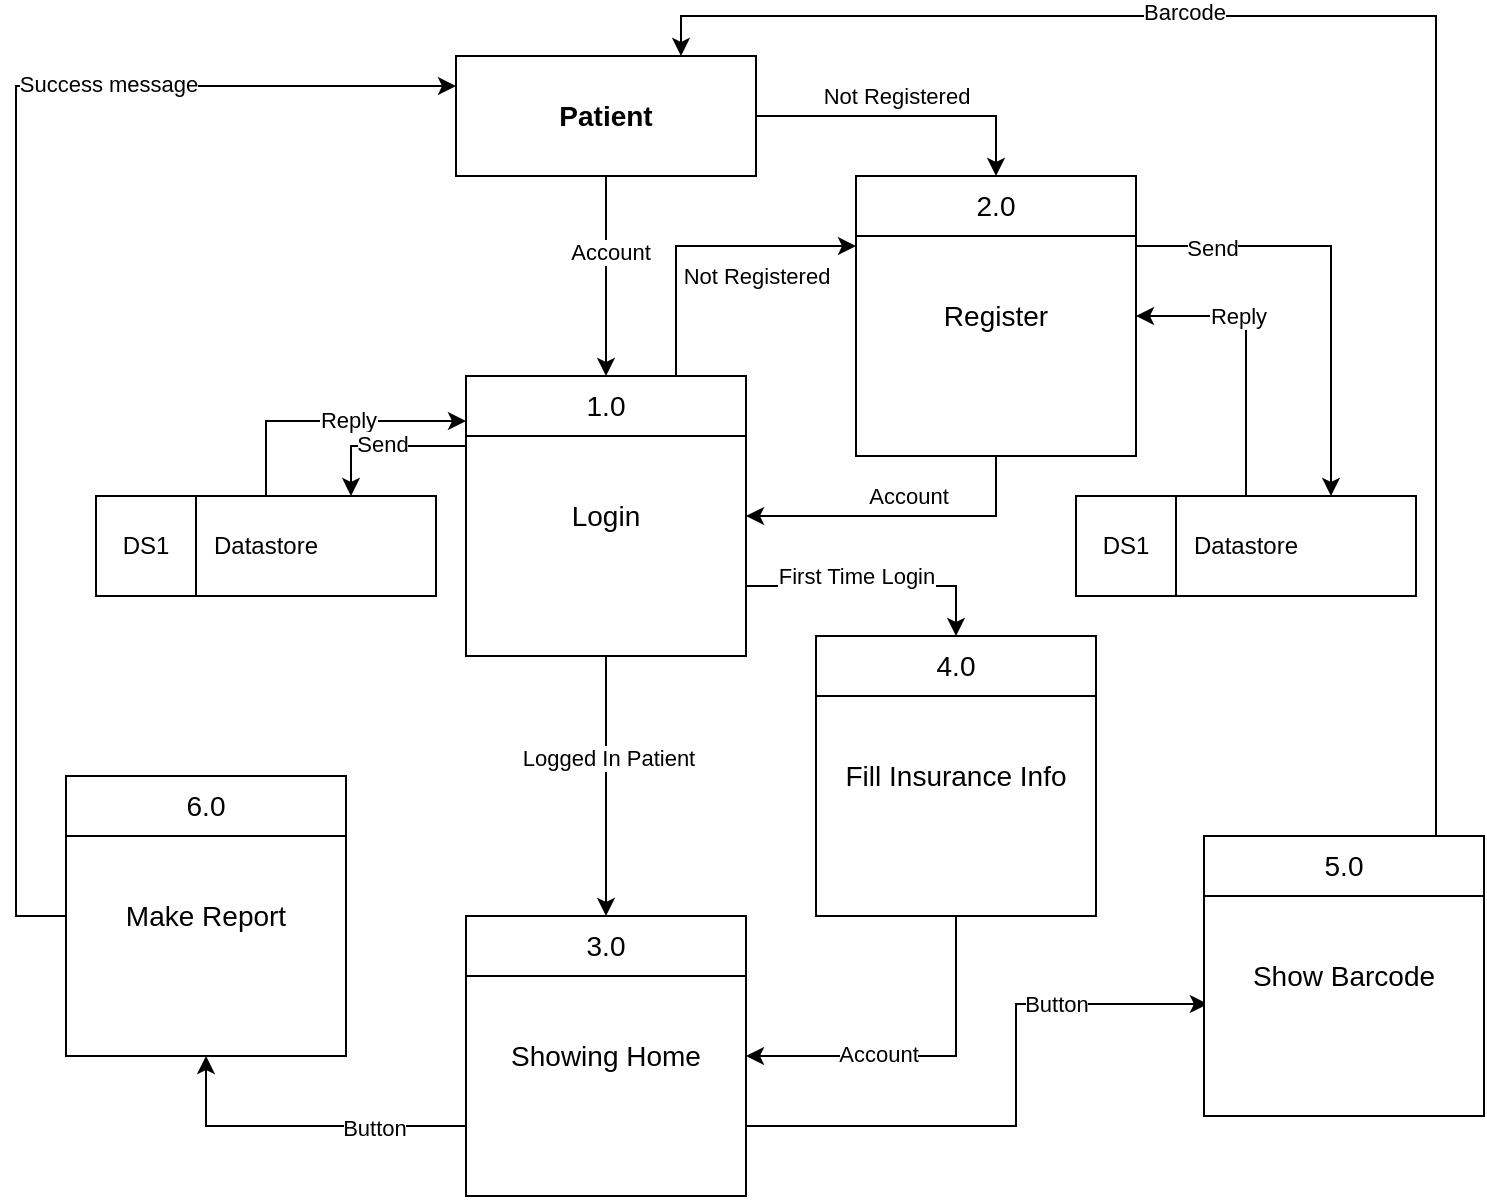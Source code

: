 <mxfile version="13.1.0" type="github">
  <diagram id="jb4bQr8QBYjT58q-OPt7" name="Page-1">
    <mxGraphModel dx="1422" dy="762" grid="1" gridSize="10" guides="1" tooltips="1" connect="1" arrows="1" fold="1" page="1" pageScale="1" pageWidth="827" pageHeight="1169" math="0" shadow="0">
      <root>
        <mxCell id="0" />
        <mxCell id="1" parent="0" />
        <mxCell id="3FtpG7C2AMGnpTfffTlQ-12" style="edgeStyle=orthogonalEdgeStyle;rounded=0;orthogonalLoop=1;jettySize=auto;html=1;entryX=0.5;entryY=0;entryDx=0;entryDy=0;" edge="1" parent="1" source="3FtpG7C2AMGnpTfffTlQ-1" target="3FtpG7C2AMGnpTfffTlQ-3">
          <mxGeometry relative="1" as="geometry" />
        </mxCell>
        <mxCell id="3FtpG7C2AMGnpTfffTlQ-13" value="Account" style="edgeLabel;html=1;align=center;verticalAlign=middle;resizable=0;points=[];" vertex="1" connectable="0" parent="3FtpG7C2AMGnpTfffTlQ-12">
          <mxGeometry x="-0.24" y="2" relative="1" as="geometry">
            <mxPoint as="offset" />
          </mxGeometry>
        </mxCell>
        <mxCell id="3FtpG7C2AMGnpTfffTlQ-14" style="edgeStyle=orthogonalEdgeStyle;rounded=0;orthogonalLoop=1;jettySize=auto;html=1;exitX=1;exitY=0.5;exitDx=0;exitDy=0;entryX=0.5;entryY=0;entryDx=0;entryDy=0;" edge="1" parent="1" source="3FtpG7C2AMGnpTfffTlQ-1" target="3FtpG7C2AMGnpTfffTlQ-7">
          <mxGeometry relative="1" as="geometry" />
        </mxCell>
        <mxCell id="3FtpG7C2AMGnpTfffTlQ-18" value="Not Registered" style="edgeLabel;html=1;align=center;verticalAlign=middle;resizable=0;points=[];" vertex="1" connectable="0" parent="3FtpG7C2AMGnpTfffTlQ-14">
          <mxGeometry x="-0.053" y="2" relative="1" as="geometry">
            <mxPoint x="-1" y="-8" as="offset" />
          </mxGeometry>
        </mxCell>
        <mxCell id="3FtpG7C2AMGnpTfffTlQ-1" value="Patient" style="rounded=0;whiteSpace=wrap;html=1;fontStyle=1;fontSize=14;" vertex="1" parent="1">
          <mxGeometry x="240" y="60" width="150" height="60" as="geometry" />
        </mxCell>
        <mxCell id="3FtpG7C2AMGnpTfffTlQ-20" style="edgeStyle=orthogonalEdgeStyle;rounded=0;orthogonalLoop=1;jettySize=auto;html=1;exitX=1;exitY=0.75;exitDx=0;exitDy=0;entryX=0.5;entryY=0;entryDx=0;entryDy=0;" edge="1" parent="1" source="3FtpG7C2AMGnpTfffTlQ-2" target="3FtpG7C2AMGnpTfffTlQ-9">
          <mxGeometry relative="1" as="geometry" />
        </mxCell>
        <mxCell id="3FtpG7C2AMGnpTfffTlQ-22" value="First Time Login" style="edgeLabel;html=1;align=center;verticalAlign=middle;resizable=0;points=[];" vertex="1" connectable="0" parent="3FtpG7C2AMGnpTfffTlQ-20">
          <mxGeometry x="-0.369" y="4" relative="1" as="geometry">
            <mxPoint x="14" y="-1" as="offset" />
          </mxGeometry>
        </mxCell>
        <mxCell id="3FtpG7C2AMGnpTfffTlQ-21" style="edgeStyle=orthogonalEdgeStyle;rounded=0;orthogonalLoop=1;jettySize=auto;html=1;exitX=0.5;exitY=1;exitDx=0;exitDy=0;entryX=0.5;entryY=0;entryDx=0;entryDy=0;" edge="1" parent="1" source="3FtpG7C2AMGnpTfffTlQ-2" target="3FtpG7C2AMGnpTfffTlQ-5">
          <mxGeometry relative="1" as="geometry" />
        </mxCell>
        <mxCell id="3FtpG7C2AMGnpTfffTlQ-23" value="Logged In Patient" style="edgeLabel;html=1;align=center;verticalAlign=middle;resizable=0;points=[];" vertex="1" connectable="0" parent="3FtpG7C2AMGnpTfffTlQ-21">
          <mxGeometry x="-0.215" y="1" relative="1" as="geometry">
            <mxPoint as="offset" />
          </mxGeometry>
        </mxCell>
        <mxCell id="3FtpG7C2AMGnpTfffTlQ-2" value="Login" style="whiteSpace=wrap;html=1;aspect=fixed;fontSize=14;" vertex="1" parent="1">
          <mxGeometry x="245" y="220" width="140" height="140" as="geometry" />
        </mxCell>
        <mxCell id="3FtpG7C2AMGnpTfffTlQ-15" style="edgeStyle=orthogonalEdgeStyle;rounded=0;orthogonalLoop=1;jettySize=auto;html=1;exitX=0.75;exitY=0;exitDx=0;exitDy=0;entryX=0;entryY=0.25;entryDx=0;entryDy=0;" edge="1" parent="1" source="3FtpG7C2AMGnpTfffTlQ-3" target="3FtpG7C2AMGnpTfffTlQ-6">
          <mxGeometry relative="1" as="geometry" />
        </mxCell>
        <mxCell id="3FtpG7C2AMGnpTfffTlQ-17" value="Not Registered" style="edgeLabel;html=1;align=center;verticalAlign=middle;resizable=0;points=[];" vertex="1" connectable="0" parent="3FtpG7C2AMGnpTfffTlQ-15">
          <mxGeometry x="-0.161" y="-21" relative="1" as="geometry">
            <mxPoint x="40" y="-6" as="offset" />
          </mxGeometry>
        </mxCell>
        <mxCell id="3FtpG7C2AMGnpTfffTlQ-3" value="1.0" style="rounded=0;whiteSpace=wrap;html=1;fontSize=14;" vertex="1" parent="1">
          <mxGeometry x="245" y="220" width="140" height="30" as="geometry" />
        </mxCell>
        <mxCell id="3FtpG7C2AMGnpTfffTlQ-26" style="edgeStyle=orthogonalEdgeStyle;rounded=0;orthogonalLoop=1;jettySize=auto;html=1;exitX=1;exitY=0.75;exitDx=0;exitDy=0;entryX=0.014;entryY=0.6;entryDx=0;entryDy=0;entryPerimeter=0;" edge="1" parent="1" source="3FtpG7C2AMGnpTfffTlQ-4" target="3FtpG7C2AMGnpTfffTlQ-10">
          <mxGeometry relative="1" as="geometry">
            <mxPoint x="540" y="595" as="targetPoint" />
            <Array as="points">
              <mxPoint x="520" y="595" />
              <mxPoint x="520" y="534" />
            </Array>
          </mxGeometry>
        </mxCell>
        <mxCell id="3FtpG7C2AMGnpTfffTlQ-27" value="Button" style="edgeLabel;html=1;align=center;verticalAlign=middle;resizable=0;points=[];" vertex="1" connectable="0" parent="3FtpG7C2AMGnpTfffTlQ-26">
          <mxGeometry x="0.48" relative="1" as="geometry">
            <mxPoint as="offset" />
          </mxGeometry>
        </mxCell>
        <mxCell id="3FtpG7C2AMGnpTfffTlQ-38" style="edgeStyle=orthogonalEdgeStyle;rounded=0;orthogonalLoop=1;jettySize=auto;html=1;exitX=0;exitY=0.75;exitDx=0;exitDy=0;entryX=0.5;entryY=1;entryDx=0;entryDy=0;" edge="1" parent="1" source="3FtpG7C2AMGnpTfffTlQ-4" target="3FtpG7C2AMGnpTfffTlQ-36">
          <mxGeometry relative="1" as="geometry" />
        </mxCell>
        <mxCell id="3FtpG7C2AMGnpTfffTlQ-41" value="Button" style="edgeLabel;html=1;align=center;verticalAlign=middle;resizable=0;points=[];" vertex="1" connectable="0" parent="3FtpG7C2AMGnpTfffTlQ-38">
          <mxGeometry x="-0.442" y="1" relative="1" as="geometry">
            <mxPoint as="offset" />
          </mxGeometry>
        </mxCell>
        <mxCell id="3FtpG7C2AMGnpTfffTlQ-4" value="Showing Home" style="whiteSpace=wrap;html=1;aspect=fixed;fontSize=14;" vertex="1" parent="1">
          <mxGeometry x="245" y="490" width="140" height="140" as="geometry" />
        </mxCell>
        <mxCell id="3FtpG7C2AMGnpTfffTlQ-5" value="3.0" style="rounded=0;whiteSpace=wrap;html=1;fontSize=14;" vertex="1" parent="1">
          <mxGeometry x="245" y="490" width="140" height="30" as="geometry" />
        </mxCell>
        <mxCell id="3FtpG7C2AMGnpTfffTlQ-16" style="edgeStyle=orthogonalEdgeStyle;rounded=0;orthogonalLoop=1;jettySize=auto;html=1;exitX=0.5;exitY=1;exitDx=0;exitDy=0;entryX=1;entryY=0.5;entryDx=0;entryDy=0;" edge="1" parent="1" source="3FtpG7C2AMGnpTfffTlQ-6" target="3FtpG7C2AMGnpTfffTlQ-2">
          <mxGeometry relative="1" as="geometry" />
        </mxCell>
        <mxCell id="3FtpG7C2AMGnpTfffTlQ-19" value="Account" style="edgeLabel;html=1;align=center;verticalAlign=middle;resizable=0;points=[];" vertex="1" connectable="0" parent="3FtpG7C2AMGnpTfffTlQ-16">
          <mxGeometry x="-0.045" relative="1" as="geometry">
            <mxPoint y="-10" as="offset" />
          </mxGeometry>
        </mxCell>
        <mxCell id="3FtpG7C2AMGnpTfffTlQ-46" style="edgeStyle=orthogonalEdgeStyle;rounded=0;orthogonalLoop=1;jettySize=auto;html=1;exitX=1;exitY=0.25;exitDx=0;exitDy=0;entryX=0.75;entryY=0;entryDx=0;entryDy=0;" edge="1" parent="1" source="3FtpG7C2AMGnpTfffTlQ-6" target="3FtpG7C2AMGnpTfffTlQ-43">
          <mxGeometry relative="1" as="geometry" />
        </mxCell>
        <mxCell id="3FtpG7C2AMGnpTfffTlQ-47" value="Send" style="edgeLabel;html=1;align=center;verticalAlign=middle;resizable=0;points=[];" vertex="1" connectable="0" parent="3FtpG7C2AMGnpTfffTlQ-46">
          <mxGeometry x="-0.658" y="-1" relative="1" as="geometry">
            <mxPoint as="offset" />
          </mxGeometry>
        </mxCell>
        <mxCell id="3FtpG7C2AMGnpTfffTlQ-6" value="Register" style="whiteSpace=wrap;html=1;aspect=fixed;fontSize=14;" vertex="1" parent="1">
          <mxGeometry x="440" y="120" width="140" height="140" as="geometry" />
        </mxCell>
        <mxCell id="3FtpG7C2AMGnpTfffTlQ-7" value="2.0" style="rounded=0;whiteSpace=wrap;html=1;fontSize=14;" vertex="1" parent="1">
          <mxGeometry x="440" y="120" width="140" height="30" as="geometry" />
        </mxCell>
        <mxCell id="3FtpG7C2AMGnpTfffTlQ-24" style="edgeStyle=orthogonalEdgeStyle;rounded=0;orthogonalLoop=1;jettySize=auto;html=1;entryX=1;entryY=0.5;entryDx=0;entryDy=0;exitX=0.5;exitY=1;exitDx=0;exitDy=0;" edge="1" parent="1" source="3FtpG7C2AMGnpTfffTlQ-8" target="3FtpG7C2AMGnpTfffTlQ-4">
          <mxGeometry relative="1" as="geometry" />
        </mxCell>
        <mxCell id="3FtpG7C2AMGnpTfffTlQ-25" value="Account" style="edgeLabel;html=1;align=center;verticalAlign=middle;resizable=0;points=[];" vertex="1" connectable="0" parent="3FtpG7C2AMGnpTfffTlQ-24">
          <mxGeometry x="0.246" y="-1" relative="1" as="geometry">
            <mxPoint as="offset" />
          </mxGeometry>
        </mxCell>
        <mxCell id="3FtpG7C2AMGnpTfffTlQ-8" value="Fill Insurance Info" style="whiteSpace=wrap;html=1;aspect=fixed;fontSize=14;" vertex="1" parent="1">
          <mxGeometry x="420" y="350" width="140" height="140" as="geometry" />
        </mxCell>
        <mxCell id="3FtpG7C2AMGnpTfffTlQ-9" value="4.0" style="rounded=0;whiteSpace=wrap;html=1;fontSize=14;" vertex="1" parent="1">
          <mxGeometry x="420" y="350" width="140" height="30" as="geometry" />
        </mxCell>
        <mxCell id="3FtpG7C2AMGnpTfffTlQ-10" value="Show Barcode" style="whiteSpace=wrap;html=1;aspect=fixed;fontSize=14;" vertex="1" parent="1">
          <mxGeometry x="614" y="450" width="140" height="140" as="geometry" />
        </mxCell>
        <mxCell id="3FtpG7C2AMGnpTfffTlQ-28" style="edgeStyle=orthogonalEdgeStyle;rounded=0;orthogonalLoop=1;jettySize=auto;html=1;entryX=0.75;entryY=0;entryDx=0;entryDy=0;" edge="1" parent="1" source="3FtpG7C2AMGnpTfffTlQ-11" target="3FtpG7C2AMGnpTfffTlQ-1">
          <mxGeometry relative="1" as="geometry">
            <Array as="points">
              <mxPoint x="730" y="40" />
              <mxPoint x="353" y="40" />
            </Array>
          </mxGeometry>
        </mxCell>
        <mxCell id="3FtpG7C2AMGnpTfffTlQ-35" value="Barcode" style="edgeLabel;html=1;align=center;verticalAlign=middle;resizable=0;points=[];" vertex="1" connectable="0" parent="3FtpG7C2AMGnpTfffTlQ-28">
          <mxGeometry x="0.143" y="75" relative="1" as="geometry">
            <mxPoint x="-75" y="-77" as="offset" />
          </mxGeometry>
        </mxCell>
        <mxCell id="3FtpG7C2AMGnpTfffTlQ-11" value="5.0" style="rounded=0;whiteSpace=wrap;html=1;fontSize=14;" vertex="1" parent="1">
          <mxGeometry x="614" y="450" width="140" height="30" as="geometry" />
        </mxCell>
        <mxCell id="3FtpG7C2AMGnpTfffTlQ-31" style="edgeStyle=orthogonalEdgeStyle;rounded=0;orthogonalLoop=1;jettySize=auto;html=1;exitX=0.5;exitY=0;exitDx=0;exitDy=0;entryX=0;entryY=0.75;entryDx=0;entryDy=0;" edge="1" parent="1" source="3FtpG7C2AMGnpTfffTlQ-29" target="3FtpG7C2AMGnpTfffTlQ-3">
          <mxGeometry relative="1" as="geometry" />
        </mxCell>
        <mxCell id="3FtpG7C2AMGnpTfffTlQ-33" value="Reply" style="edgeLabel;html=1;align=center;verticalAlign=middle;resizable=0;points=[];" vertex="1" connectable="0" parent="3FtpG7C2AMGnpTfffTlQ-31">
          <mxGeometry x="0.129" y="2" relative="1" as="geometry">
            <mxPoint x="1" y="1" as="offset" />
          </mxGeometry>
        </mxCell>
        <mxCell id="3FtpG7C2AMGnpTfffTlQ-32" style="edgeStyle=orthogonalEdgeStyle;rounded=0;orthogonalLoop=1;jettySize=auto;html=1;exitX=0;exitY=0.25;exitDx=0;exitDy=0;entryX=0.75;entryY=0;entryDx=0;entryDy=0;" edge="1" parent="1" source="3FtpG7C2AMGnpTfffTlQ-2" target="3FtpG7C2AMGnpTfffTlQ-29">
          <mxGeometry relative="1" as="geometry" />
        </mxCell>
        <mxCell id="3FtpG7C2AMGnpTfffTlQ-34" value="Send" style="edgeLabel;html=1;align=center;verticalAlign=middle;resizable=0;points=[];" vertex="1" connectable="0" parent="3FtpG7C2AMGnpTfffTlQ-32">
          <mxGeometry x="0.023" y="-1" relative="1" as="geometry">
            <mxPoint as="offset" />
          </mxGeometry>
        </mxCell>
        <mxCell id="3FtpG7C2AMGnpTfffTlQ-29" value="Datastore" style="rounded=0;whiteSpace=wrap;html=1;" vertex="1" parent="1">
          <mxGeometry x="60" y="280" width="170" height="50" as="geometry" />
        </mxCell>
        <mxCell id="3FtpG7C2AMGnpTfffTlQ-30" value="DS1" style="whiteSpace=wrap;html=1;aspect=fixed;" vertex="1" parent="1">
          <mxGeometry x="60" y="280" width="50" height="50" as="geometry" />
        </mxCell>
        <mxCell id="3FtpG7C2AMGnpTfffTlQ-39" style="edgeStyle=orthogonalEdgeStyle;rounded=0;orthogonalLoop=1;jettySize=auto;html=1;exitX=0;exitY=0.5;exitDx=0;exitDy=0;entryX=0;entryY=0.25;entryDx=0;entryDy=0;" edge="1" parent="1" source="3FtpG7C2AMGnpTfffTlQ-36" target="3FtpG7C2AMGnpTfffTlQ-1">
          <mxGeometry relative="1" as="geometry">
            <Array as="points">
              <mxPoint x="20" y="490" />
              <mxPoint x="20" y="75" />
            </Array>
          </mxGeometry>
        </mxCell>
        <mxCell id="3FtpG7C2AMGnpTfffTlQ-40" value="Success message" style="edgeLabel;html=1;align=center;verticalAlign=middle;resizable=0;points=[];" vertex="1" connectable="0" parent="3FtpG7C2AMGnpTfffTlQ-39">
          <mxGeometry x="0.473" y="1" relative="1" as="geometry">
            <mxPoint as="offset" />
          </mxGeometry>
        </mxCell>
        <mxCell id="3FtpG7C2AMGnpTfffTlQ-36" value="Make Report" style="whiteSpace=wrap;html=1;aspect=fixed;fontSize=14;" vertex="1" parent="1">
          <mxGeometry x="45" y="420" width="140" height="140" as="geometry" />
        </mxCell>
        <mxCell id="3FtpG7C2AMGnpTfffTlQ-37" value="6.0" style="rounded=0;whiteSpace=wrap;html=1;fontSize=14;" vertex="1" parent="1">
          <mxGeometry x="45" y="420" width="140" height="30" as="geometry" />
        </mxCell>
        <mxCell id="3FtpG7C2AMGnpTfffTlQ-45" style="edgeStyle=orthogonalEdgeStyle;rounded=0;orthogonalLoop=1;jettySize=auto;html=1;exitX=0.5;exitY=0;exitDx=0;exitDy=0;entryX=1;entryY=0.5;entryDx=0;entryDy=0;" edge="1" parent="1" source="3FtpG7C2AMGnpTfffTlQ-43" target="3FtpG7C2AMGnpTfffTlQ-6">
          <mxGeometry relative="1" as="geometry" />
        </mxCell>
        <mxCell id="3FtpG7C2AMGnpTfffTlQ-48" value="Reply" style="edgeLabel;html=1;align=center;verticalAlign=middle;resizable=0;points=[];" vertex="1" connectable="0" parent="3FtpG7C2AMGnpTfffTlQ-45">
          <mxGeometry x="0.241" y="4" relative="1" as="geometry">
            <mxPoint x="-4" y="-4" as="offset" />
          </mxGeometry>
        </mxCell>
        <mxCell id="3FtpG7C2AMGnpTfffTlQ-43" value="Datastore" style="rounded=0;whiteSpace=wrap;html=1;" vertex="1" parent="1">
          <mxGeometry x="550" y="280" width="170" height="50" as="geometry" />
        </mxCell>
        <mxCell id="3FtpG7C2AMGnpTfffTlQ-44" value="DS1" style="whiteSpace=wrap;html=1;aspect=fixed;" vertex="1" parent="1">
          <mxGeometry x="550" y="280" width="50" height="50" as="geometry" />
        </mxCell>
      </root>
    </mxGraphModel>
  </diagram>
</mxfile>
